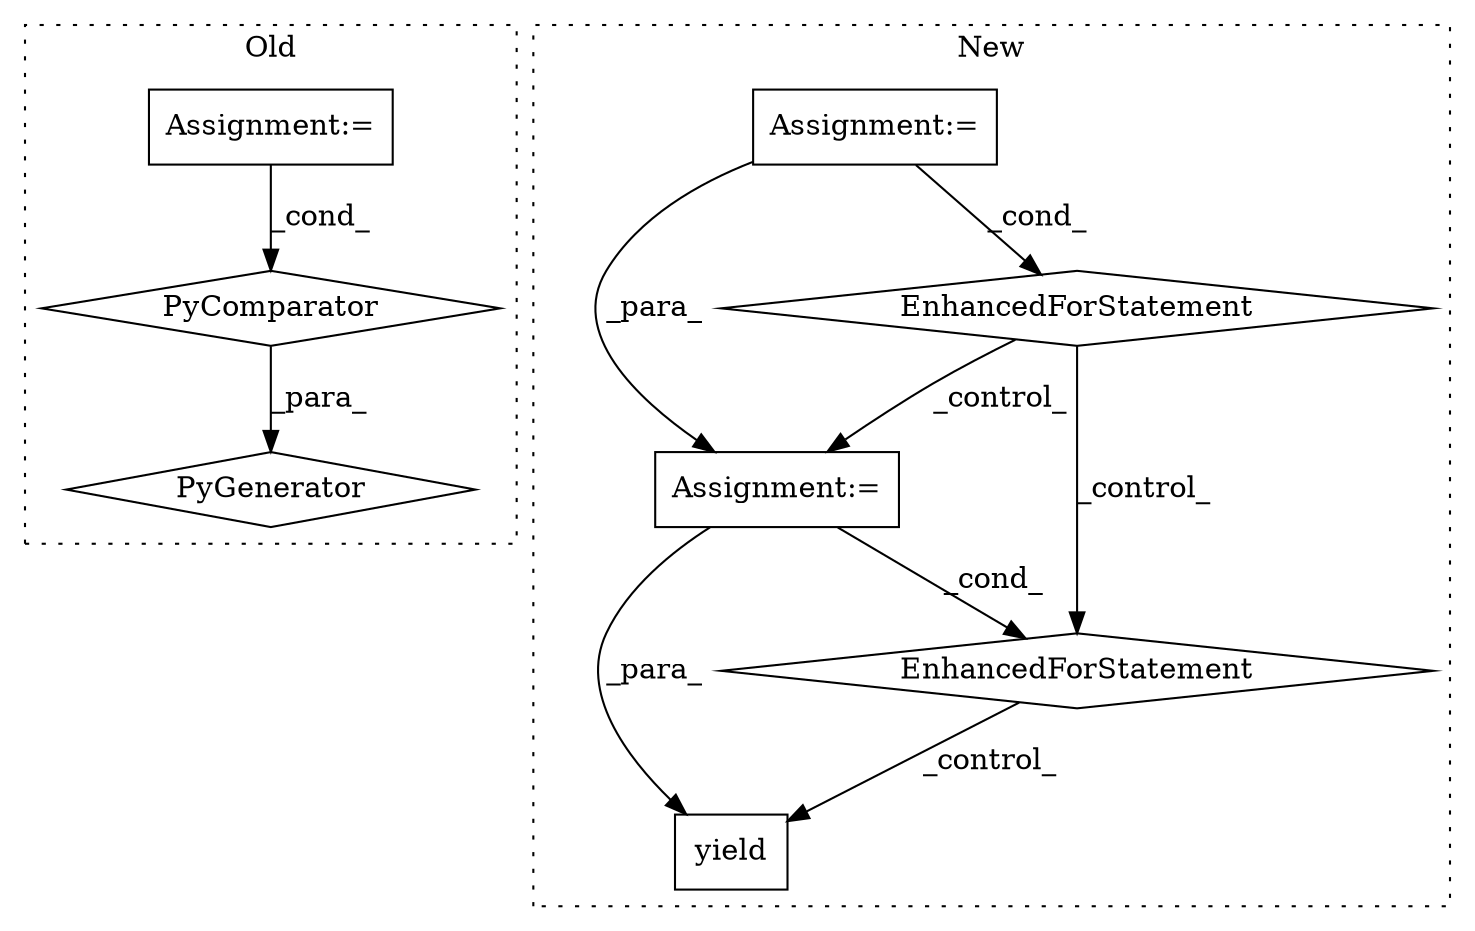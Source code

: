 digraph G {
subgraph cluster0 {
1 [label="PyGenerator" a="107" s="1257" l="115" shape="diamond"];
3 [label="Assignment:=" a="7" s="1023" l="1" shape="box"];
4 [label="PyComparator" a="113" s="1329" l="37" shape="diamond"];
label = "Old";
style="dotted";
}
subgraph cluster1 {
2 [label="yield" a="112" s="2978" l="7" shape="box"];
5 [label="Assignment:=" a="7" s="2844,2966" l="57,2" shape="box"];
6 [label="EnhancedForStatement" a="70" s="2844,2966" l="57,2" shape="diamond"];
7 [label="Assignment:=" a="7" s="2622,2730" l="53,2" shape="box"];
8 [label="EnhancedForStatement" a="70" s="2622,2730" l="53,2" shape="diamond"];
label = "New";
style="dotted";
}
3 -> 4 [label="_cond_"];
4 -> 1 [label="_para_"];
5 -> 6 [label="_cond_"];
5 -> 2 [label="_para_"];
6 -> 2 [label="_control_"];
7 -> 5 [label="_para_"];
7 -> 8 [label="_cond_"];
8 -> 5 [label="_control_"];
8 -> 6 [label="_control_"];
}